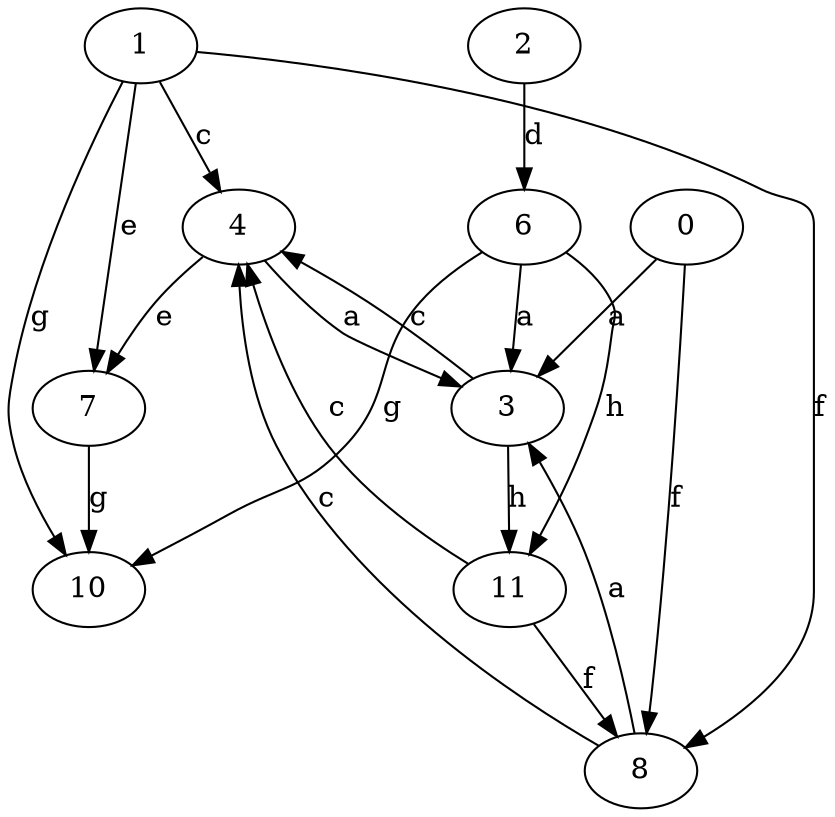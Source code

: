 strict digraph  {
1;
2;
3;
4;
6;
7;
8;
0;
10;
11;
1 -> 4  [label=c];
1 -> 7  [label=e];
1 -> 8  [label=f];
1 -> 10  [label=g];
2 -> 6  [label=d];
3 -> 4  [label=c];
3 -> 11  [label=h];
4 -> 3  [label=a];
4 -> 7  [label=e];
6 -> 3  [label=a];
6 -> 10  [label=g];
6 -> 11  [label=h];
7 -> 10  [label=g];
8 -> 3  [label=a];
8 -> 4  [label=c];
0 -> 3  [label=a];
0 -> 8  [label=f];
11 -> 4  [label=c];
11 -> 8  [label=f];
}
